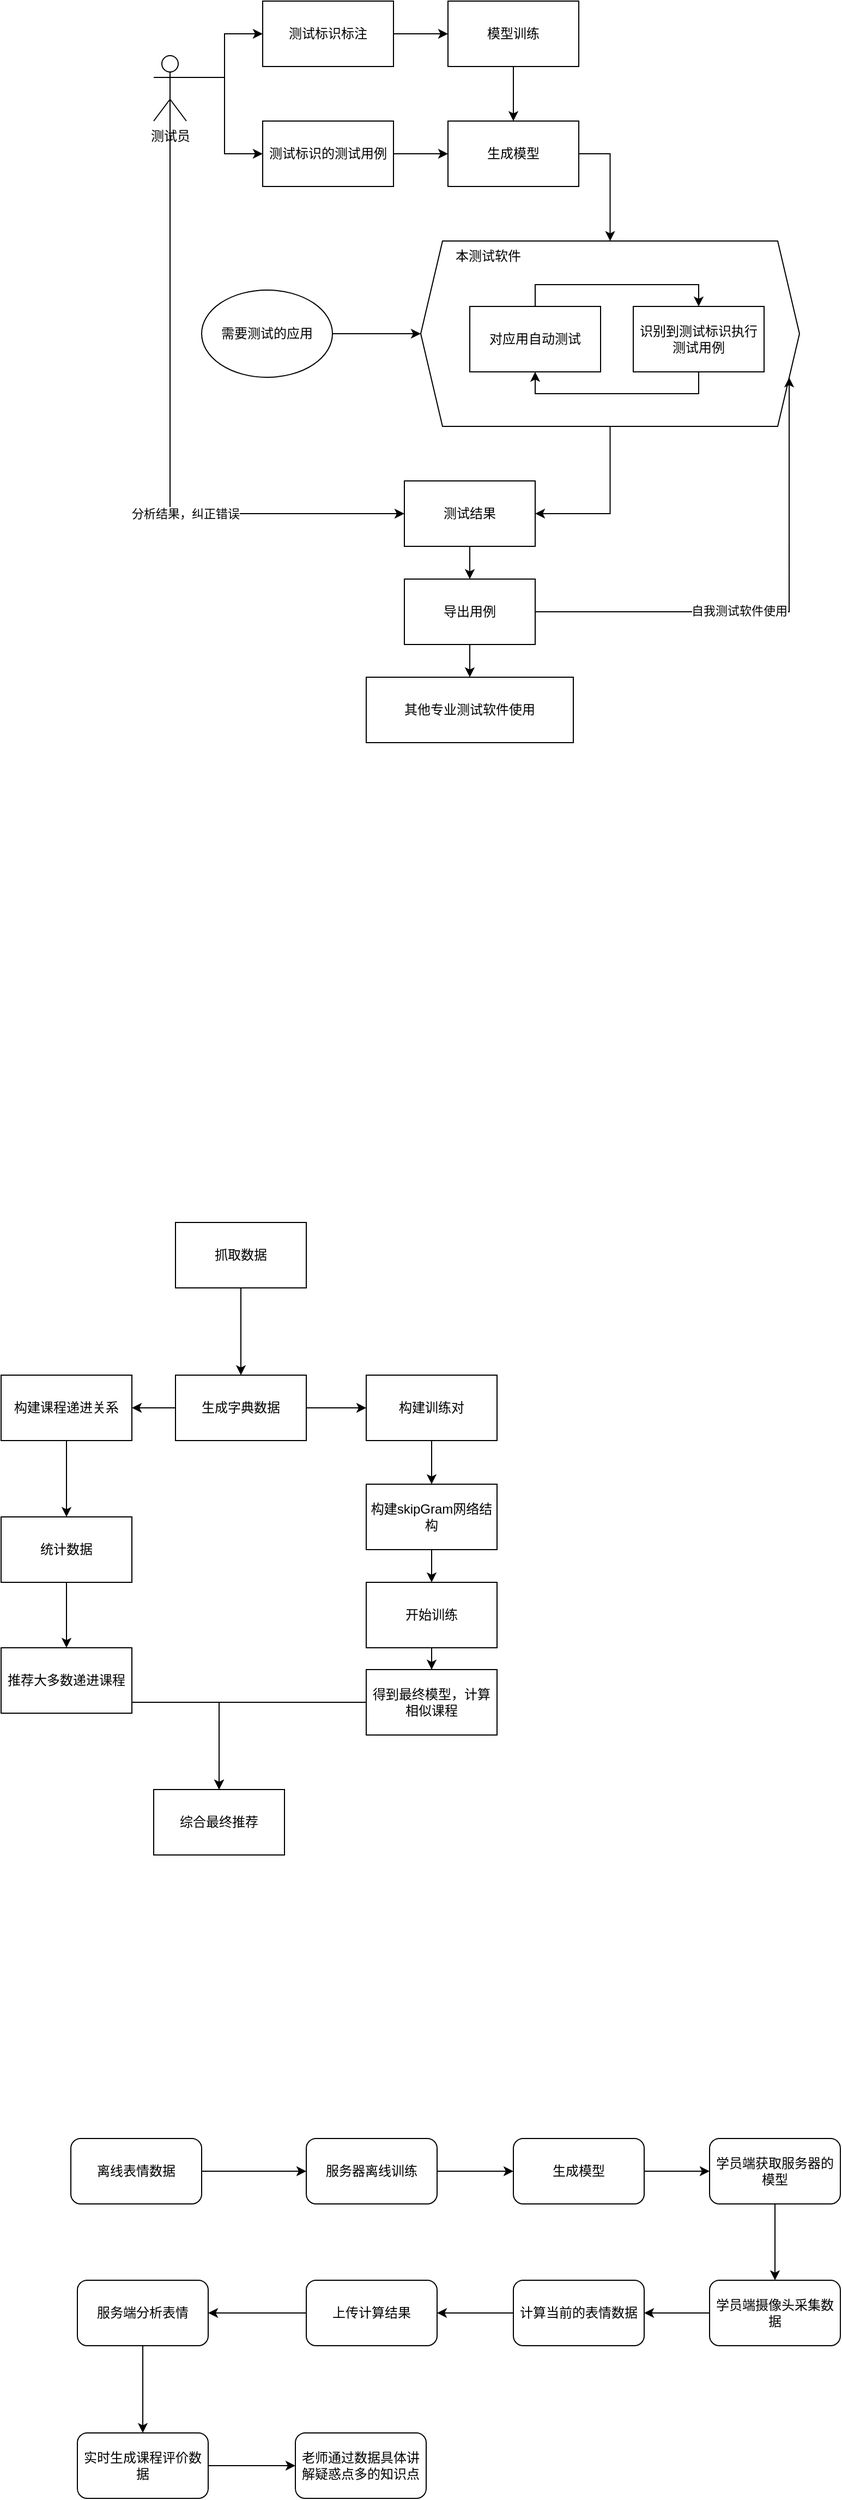 <mxfile version="15.2.9" type="github">
  <diagram id="BvmnmwPzsOyRWKRXNK94" name="Page-1">
    <mxGraphModel dx="946" dy="531" grid="1" gridSize="10" guides="1" tooltips="1" connect="1" arrows="1" fold="1" page="1" pageScale="1" pageWidth="827" pageHeight="1169" math="0" shadow="0">
      <root>
        <mxCell id="0" />
        <mxCell id="1" parent="0" />
        <mxCell id="qzhhvuBuF7rtKGdXVutf-93" value="" style="edgeStyle=orthogonalEdgeStyle;rounded=0;orthogonalLoop=1;jettySize=auto;html=1;" parent="1" source="qzhhvuBuF7rtKGdXVutf-94" target="qzhhvuBuF7rtKGdXVutf-103" edge="1">
          <mxGeometry relative="1" as="geometry" />
        </mxCell>
        <mxCell id="qzhhvuBuF7rtKGdXVutf-94" value="测试标识标注" style="rounded=0;whiteSpace=wrap;html=1;" parent="1" vertex="1">
          <mxGeometry x="350" y="140" width="120" height="60" as="geometry" />
        </mxCell>
        <mxCell id="qzhhvuBuF7rtKGdXVutf-95" value="" style="edgeStyle=orthogonalEdgeStyle;rounded=0;orthogonalLoop=1;jettySize=auto;html=1;" parent="1" source="qzhhvuBuF7rtKGdXVutf-96" target="qzhhvuBuF7rtKGdXVutf-105" edge="1">
          <mxGeometry relative="1" as="geometry" />
        </mxCell>
        <mxCell id="qzhhvuBuF7rtKGdXVutf-96" value="测试标识的测试用例" style="rounded=0;whiteSpace=wrap;html=1;" parent="1" vertex="1">
          <mxGeometry x="350" y="250" width="120" height="60" as="geometry" />
        </mxCell>
        <mxCell id="qzhhvuBuF7rtKGdXVutf-97" style="edgeStyle=orthogonalEdgeStyle;rounded=0;orthogonalLoop=1;jettySize=auto;html=1;exitX=1;exitY=0.333;exitDx=0;exitDy=0;exitPerimeter=0;entryX=0;entryY=0.5;entryDx=0;entryDy=0;" parent="1" source="qzhhvuBuF7rtKGdXVutf-101" target="qzhhvuBuF7rtKGdXVutf-94" edge="1">
          <mxGeometry relative="1" as="geometry" />
        </mxCell>
        <mxCell id="qzhhvuBuF7rtKGdXVutf-98" style="edgeStyle=orthogonalEdgeStyle;rounded=0;orthogonalLoop=1;jettySize=auto;html=1;exitX=1;exitY=0.333;exitDx=0;exitDy=0;exitPerimeter=0;entryX=0;entryY=0.5;entryDx=0;entryDy=0;" parent="1" source="qzhhvuBuF7rtKGdXVutf-101" target="qzhhvuBuF7rtKGdXVutf-96" edge="1">
          <mxGeometry relative="1" as="geometry" />
        </mxCell>
        <mxCell id="qzhhvuBuF7rtKGdXVutf-99" style="edgeStyle=orthogonalEdgeStyle;rounded=0;orthogonalLoop=1;jettySize=auto;html=1;exitX=0.5;exitY=0.5;exitDx=0;exitDy=0;exitPerimeter=0;entryX=0;entryY=0.5;entryDx=0;entryDy=0;" parent="1" source="qzhhvuBuF7rtKGdXVutf-101" target="qzhhvuBuF7rtKGdXVutf-115" edge="1">
          <mxGeometry relative="1" as="geometry">
            <Array as="points">
              <mxPoint x="265" y="610" />
            </Array>
          </mxGeometry>
        </mxCell>
        <mxCell id="qzhhvuBuF7rtKGdXVutf-100" value="分析结果，纠正错误" style="edgeLabel;html=1;align=center;verticalAlign=middle;resizable=0;points=[];" parent="qzhhvuBuF7rtKGdXVutf-99" vertex="1" connectable="0">
          <mxGeometry x="0.335" relative="1" as="geometry">
            <mxPoint as="offset" />
          </mxGeometry>
        </mxCell>
        <mxCell id="qzhhvuBuF7rtKGdXVutf-101" value="测试员" style="shape=umlActor;verticalLabelPosition=bottom;verticalAlign=top;html=1;outlineConnect=0;" parent="1" vertex="1">
          <mxGeometry x="250" y="190" width="30" height="60" as="geometry" />
        </mxCell>
        <mxCell id="qzhhvuBuF7rtKGdXVutf-102" value="" style="edgeStyle=orthogonalEdgeStyle;rounded=0;orthogonalLoop=1;jettySize=auto;html=1;" parent="1" source="qzhhvuBuF7rtKGdXVutf-103" target="qzhhvuBuF7rtKGdXVutf-105" edge="1">
          <mxGeometry relative="1" as="geometry" />
        </mxCell>
        <mxCell id="qzhhvuBuF7rtKGdXVutf-103" value="模型训练" style="rounded=0;whiteSpace=wrap;html=1;" parent="1" vertex="1">
          <mxGeometry x="520" y="140" width="120" height="60" as="geometry" />
        </mxCell>
        <mxCell id="qzhhvuBuF7rtKGdXVutf-104" value="" style="edgeStyle=orthogonalEdgeStyle;rounded=0;orthogonalLoop=1;jettySize=auto;html=1;exitX=1;exitY=0.5;exitDx=0;exitDy=0;" parent="1" source="qzhhvuBuF7rtKGdXVutf-105" target="qzhhvuBuF7rtKGdXVutf-107" edge="1">
          <mxGeometry relative="1" as="geometry" />
        </mxCell>
        <mxCell id="qzhhvuBuF7rtKGdXVutf-105" value="生成模型" style="whiteSpace=wrap;html=1;rounded=0;" parent="1" vertex="1">
          <mxGeometry x="520" y="250" width="120" height="60" as="geometry" />
        </mxCell>
        <mxCell id="qzhhvuBuF7rtKGdXVutf-106" value="" style="edgeStyle=orthogonalEdgeStyle;rounded=0;orthogonalLoop=1;jettySize=auto;html=1;entryX=1;entryY=0.5;entryDx=0;entryDy=0;" parent="1" source="qzhhvuBuF7rtKGdXVutf-107" target="qzhhvuBuF7rtKGdXVutf-115" edge="1">
          <mxGeometry relative="1" as="geometry" />
        </mxCell>
        <mxCell id="qzhhvuBuF7rtKGdXVutf-107" value="&amp;nbsp; &amp;nbsp; &amp;nbsp; &amp;nbsp; &amp;nbsp;本测试软件" style="shape=hexagon;perimeter=hexagonPerimeter2;whiteSpace=wrap;html=1;fixedSize=1;align=left;verticalAlign=top;" parent="1" vertex="1">
          <mxGeometry x="495" y="360" width="347.5" height="170" as="geometry" />
        </mxCell>
        <mxCell id="qzhhvuBuF7rtKGdXVutf-108" style="edgeStyle=orthogonalEdgeStyle;rounded=0;orthogonalLoop=1;jettySize=auto;html=1;exitX=0.5;exitY=0;exitDx=0;exitDy=0;entryX=0.5;entryY=0;entryDx=0;entryDy=0;" parent="1" source="qzhhvuBuF7rtKGdXVutf-109" target="qzhhvuBuF7rtKGdXVutf-111" edge="1">
          <mxGeometry relative="1" as="geometry" />
        </mxCell>
        <mxCell id="qzhhvuBuF7rtKGdXVutf-109" value="对应用自动测试" style="whiteSpace=wrap;html=1;rounded=0;" parent="1" vertex="1">
          <mxGeometry x="540" y="420" width="120" height="60" as="geometry" />
        </mxCell>
        <mxCell id="qzhhvuBuF7rtKGdXVutf-110" style="edgeStyle=orthogonalEdgeStyle;rounded=0;orthogonalLoop=1;jettySize=auto;html=1;exitX=0.5;exitY=1;exitDx=0;exitDy=0;entryX=0.5;entryY=1;entryDx=0;entryDy=0;" parent="1" source="qzhhvuBuF7rtKGdXVutf-111" target="qzhhvuBuF7rtKGdXVutf-109" edge="1">
          <mxGeometry relative="1" as="geometry" />
        </mxCell>
        <mxCell id="qzhhvuBuF7rtKGdXVutf-111" value="识别到测试标识执行测试用例" style="whiteSpace=wrap;html=1;rounded=0;" parent="1" vertex="1">
          <mxGeometry x="690" y="420" width="120" height="60" as="geometry" />
        </mxCell>
        <mxCell id="qzhhvuBuF7rtKGdXVutf-112" style="edgeStyle=orthogonalEdgeStyle;rounded=0;orthogonalLoop=1;jettySize=auto;html=1;" parent="1" source="qzhhvuBuF7rtKGdXVutf-121" target="qzhhvuBuF7rtKGdXVutf-107" edge="1">
          <mxGeometry relative="1" as="geometry">
            <mxPoint x="430" y="445" as="sourcePoint" />
          </mxGeometry>
        </mxCell>
        <mxCell id="qzhhvuBuF7rtKGdXVutf-114" value="" style="edgeStyle=orthogonalEdgeStyle;rounded=0;orthogonalLoop=1;jettySize=auto;html=1;" parent="1" source="qzhhvuBuF7rtKGdXVutf-115" target="qzhhvuBuF7rtKGdXVutf-119" edge="1">
          <mxGeometry relative="1" as="geometry" />
        </mxCell>
        <mxCell id="qzhhvuBuF7rtKGdXVutf-115" value="测试结果" style="whiteSpace=wrap;html=1;align=center;verticalAlign=middle;" parent="1" vertex="1">
          <mxGeometry x="480" y="580" width="120" height="60" as="geometry" />
        </mxCell>
        <mxCell id="qzhhvuBuF7rtKGdXVutf-116" value="" style="edgeStyle=orthogonalEdgeStyle;rounded=0;orthogonalLoop=1;jettySize=auto;html=1;" parent="1" source="qzhhvuBuF7rtKGdXVutf-119" target="qzhhvuBuF7rtKGdXVutf-120" edge="1">
          <mxGeometry relative="1" as="geometry" />
        </mxCell>
        <mxCell id="qzhhvuBuF7rtKGdXVutf-117" style="edgeStyle=orthogonalEdgeStyle;rounded=0;orthogonalLoop=1;jettySize=auto;html=1;exitX=1;exitY=0.5;exitDx=0;exitDy=0;entryX=1;entryY=0.75;entryDx=0;entryDy=0;" parent="1" source="qzhhvuBuF7rtKGdXVutf-119" target="qzhhvuBuF7rtKGdXVutf-107" edge="1">
          <mxGeometry relative="1" as="geometry" />
        </mxCell>
        <mxCell id="qzhhvuBuF7rtKGdXVutf-118" value="自我测试软件使用" style="edgeLabel;html=1;align=center;verticalAlign=middle;resizable=0;points=[];" parent="qzhhvuBuF7rtKGdXVutf-117" vertex="1" connectable="0">
          <mxGeometry x="-0.164" y="1" relative="1" as="geometry">
            <mxPoint as="offset" />
          </mxGeometry>
        </mxCell>
        <mxCell id="qzhhvuBuF7rtKGdXVutf-119" value="导出用例" style="whiteSpace=wrap;html=1;" parent="1" vertex="1">
          <mxGeometry x="480" y="670" width="120" height="60" as="geometry" />
        </mxCell>
        <mxCell id="qzhhvuBuF7rtKGdXVutf-120" value="其他专业测试软件使用" style="whiteSpace=wrap;html=1;" parent="1" vertex="1">
          <mxGeometry x="445" y="760" width="190" height="60" as="geometry" />
        </mxCell>
        <mxCell id="qzhhvuBuF7rtKGdXVutf-121" value="&lt;span&gt;需要测试的应用&lt;/span&gt;" style="ellipse;whiteSpace=wrap;html=1;" parent="1" vertex="1">
          <mxGeometry x="294" y="405" width="120" height="80" as="geometry" />
        </mxCell>
        <mxCell id="FgPzwGsgEw1WV9atiQHV-3" value="" style="edgeStyle=orthogonalEdgeStyle;rounded=0;orthogonalLoop=1;jettySize=auto;html=1;" parent="1" source="FgPzwGsgEw1WV9atiQHV-1" target="FgPzwGsgEw1WV9atiQHV-2" edge="1">
          <mxGeometry relative="1" as="geometry" />
        </mxCell>
        <mxCell id="FgPzwGsgEw1WV9atiQHV-1" value="抓取数据" style="rounded=0;whiteSpace=wrap;html=1;" parent="1" vertex="1">
          <mxGeometry x="270" y="1260" width="120" height="60" as="geometry" />
        </mxCell>
        <mxCell id="FgPzwGsgEw1WV9atiQHV-5" value="" style="edgeStyle=orthogonalEdgeStyle;rounded=0;orthogonalLoop=1;jettySize=auto;html=1;" parent="1" source="FgPzwGsgEw1WV9atiQHV-2" target="FgPzwGsgEw1WV9atiQHV-4" edge="1">
          <mxGeometry relative="1" as="geometry" />
        </mxCell>
        <mxCell id="FgPzwGsgEw1WV9atiQHV-15" value="" style="edgeStyle=orthogonalEdgeStyle;rounded=0;orthogonalLoop=1;jettySize=auto;html=1;" parent="1" source="FgPzwGsgEw1WV9atiQHV-2" target="FgPzwGsgEw1WV9atiQHV-14" edge="1">
          <mxGeometry relative="1" as="geometry" />
        </mxCell>
        <mxCell id="FgPzwGsgEw1WV9atiQHV-2" value="生成字典数据" style="rounded=0;whiteSpace=wrap;html=1;" parent="1" vertex="1">
          <mxGeometry x="270" y="1400" width="120" height="60" as="geometry" />
        </mxCell>
        <mxCell id="FgPzwGsgEw1WV9atiQHV-9" value="" style="edgeStyle=orthogonalEdgeStyle;rounded=0;orthogonalLoop=1;jettySize=auto;html=1;" parent="1" source="FgPzwGsgEw1WV9atiQHV-4" target="FgPzwGsgEw1WV9atiQHV-8" edge="1">
          <mxGeometry relative="1" as="geometry" />
        </mxCell>
        <mxCell id="FgPzwGsgEw1WV9atiQHV-4" value="构建训练对" style="rounded=0;whiteSpace=wrap;html=1;" parent="1" vertex="1">
          <mxGeometry x="445" y="1400" width="120" height="60" as="geometry" />
        </mxCell>
        <mxCell id="FgPzwGsgEw1WV9atiQHV-11" value="" style="edgeStyle=orthogonalEdgeStyle;rounded=0;orthogonalLoop=1;jettySize=auto;html=1;" parent="1" source="FgPzwGsgEw1WV9atiQHV-8" target="FgPzwGsgEw1WV9atiQHV-10" edge="1">
          <mxGeometry relative="1" as="geometry" />
        </mxCell>
        <mxCell id="FgPzwGsgEw1WV9atiQHV-8" value="构建skipGram网络结构" style="rounded=0;whiteSpace=wrap;html=1;" parent="1" vertex="1">
          <mxGeometry x="445" y="1500" width="120" height="60" as="geometry" />
        </mxCell>
        <mxCell id="FgPzwGsgEw1WV9atiQHV-13" value="" style="edgeStyle=orthogonalEdgeStyle;rounded=0;orthogonalLoop=1;jettySize=auto;html=1;" parent="1" source="FgPzwGsgEw1WV9atiQHV-10" target="FgPzwGsgEw1WV9atiQHV-12" edge="1">
          <mxGeometry relative="1" as="geometry" />
        </mxCell>
        <mxCell id="FgPzwGsgEw1WV9atiQHV-10" value="开始训练" style="rounded=0;whiteSpace=wrap;html=1;" parent="1" vertex="1">
          <mxGeometry x="445" y="1590" width="120" height="60" as="geometry" />
        </mxCell>
        <mxCell id="FgPzwGsgEw1WV9atiQHV-22" style="edgeStyle=orthogonalEdgeStyle;rounded=0;orthogonalLoop=1;jettySize=auto;html=1;entryX=0.5;entryY=0;entryDx=0;entryDy=0;" parent="1" source="FgPzwGsgEw1WV9atiQHV-12" target="FgPzwGsgEw1WV9atiQHV-20" edge="1">
          <mxGeometry relative="1" as="geometry">
            <mxPoint x="340" y="1780" as="targetPoint" />
            <Array as="points">
              <mxPoint x="310" y="1700" />
            </Array>
          </mxGeometry>
        </mxCell>
        <mxCell id="FgPzwGsgEw1WV9atiQHV-12" value="得到最终模型，计算相似课程" style="rounded=0;whiteSpace=wrap;html=1;" parent="1" vertex="1">
          <mxGeometry x="445" y="1670" width="120" height="60" as="geometry" />
        </mxCell>
        <mxCell id="FgPzwGsgEw1WV9atiQHV-17" value="" style="edgeStyle=orthogonalEdgeStyle;rounded=0;orthogonalLoop=1;jettySize=auto;html=1;" parent="1" source="FgPzwGsgEw1WV9atiQHV-14" target="FgPzwGsgEw1WV9atiQHV-16" edge="1">
          <mxGeometry relative="1" as="geometry" />
        </mxCell>
        <mxCell id="FgPzwGsgEw1WV9atiQHV-14" value="构建课程递进关系" style="rounded=0;whiteSpace=wrap;html=1;" parent="1" vertex="1">
          <mxGeometry x="110" y="1400" width="120" height="60" as="geometry" />
        </mxCell>
        <mxCell id="FgPzwGsgEw1WV9atiQHV-19" value="" style="edgeStyle=orthogonalEdgeStyle;rounded=0;orthogonalLoop=1;jettySize=auto;html=1;" parent="1" source="FgPzwGsgEw1WV9atiQHV-16" target="FgPzwGsgEw1WV9atiQHV-18" edge="1">
          <mxGeometry relative="1" as="geometry" />
        </mxCell>
        <mxCell id="FgPzwGsgEw1WV9atiQHV-16" value="统计数据" style="rounded=0;whiteSpace=wrap;html=1;" parent="1" vertex="1">
          <mxGeometry x="110" y="1530" width="120" height="60" as="geometry" />
        </mxCell>
        <mxCell id="FgPzwGsgEw1WV9atiQHV-21" value="" style="edgeStyle=orthogonalEdgeStyle;rounded=0;orthogonalLoop=1;jettySize=auto;html=1;" parent="1" source="FgPzwGsgEw1WV9atiQHV-18" target="FgPzwGsgEw1WV9atiQHV-20" edge="1">
          <mxGeometry relative="1" as="geometry">
            <Array as="points">
              <mxPoint x="310" y="1700" />
            </Array>
          </mxGeometry>
        </mxCell>
        <mxCell id="FgPzwGsgEw1WV9atiQHV-18" value="推荐大多数递进课程" style="rounded=0;whiteSpace=wrap;html=1;" parent="1" vertex="1">
          <mxGeometry x="110" y="1650" width="120" height="60" as="geometry" />
        </mxCell>
        <mxCell id="FgPzwGsgEw1WV9atiQHV-20" value="综合最终推荐" style="rounded=0;whiteSpace=wrap;html=1;" parent="1" vertex="1">
          <mxGeometry x="250" y="1780" width="120" height="60" as="geometry" />
        </mxCell>
        <mxCell id="V5bHoIMc3ekC5QYiXzVF-5" value="" style="edgeStyle=orthogonalEdgeStyle;rounded=0;orthogonalLoop=1;jettySize=auto;html=1;" parent="1" source="V5bHoIMc3ekC5QYiXzVF-1" target="V5bHoIMc3ekC5QYiXzVF-4" edge="1">
          <mxGeometry relative="1" as="geometry" />
        </mxCell>
        <mxCell id="V5bHoIMc3ekC5QYiXzVF-1" value="服务器离线训练" style="rounded=1;whiteSpace=wrap;html=1;" parent="1" vertex="1">
          <mxGeometry x="390" y="2100" width="120" height="60" as="geometry" />
        </mxCell>
        <mxCell id="V5bHoIMc3ekC5QYiXzVF-3" value="" style="edgeStyle=orthogonalEdgeStyle;rounded=0;orthogonalLoop=1;jettySize=auto;html=1;" parent="1" source="V5bHoIMc3ekC5QYiXzVF-2" target="V5bHoIMc3ekC5QYiXzVF-1" edge="1">
          <mxGeometry relative="1" as="geometry" />
        </mxCell>
        <mxCell id="V5bHoIMc3ekC5QYiXzVF-2" value="离线表情数据" style="rounded=1;whiteSpace=wrap;html=1;" parent="1" vertex="1">
          <mxGeometry x="174" y="2100" width="120" height="60" as="geometry" />
        </mxCell>
        <mxCell id="4NYY5tclWFkSQuJX4EGY-3" style="edgeStyle=orthogonalEdgeStyle;rounded=0;orthogonalLoop=1;jettySize=auto;html=1;" edge="1" parent="1" source="V5bHoIMc3ekC5QYiXzVF-4" target="V5bHoIMc3ekC5QYiXzVF-8">
          <mxGeometry relative="1" as="geometry" />
        </mxCell>
        <mxCell id="V5bHoIMc3ekC5QYiXzVF-4" value="生成模型" style="rounded=1;whiteSpace=wrap;html=1;" parent="1" vertex="1">
          <mxGeometry x="580" y="2100" width="120" height="60" as="geometry" />
        </mxCell>
        <mxCell id="V5bHoIMc3ekC5QYiXzVF-12" value="" style="edgeStyle=orthogonalEdgeStyle;rounded=0;orthogonalLoop=1;jettySize=auto;html=1;" parent="1" source="V5bHoIMc3ekC5QYiXzVF-6" target="V5bHoIMc3ekC5QYiXzVF-11" edge="1">
          <mxGeometry relative="1" as="geometry" />
        </mxCell>
        <mxCell id="V5bHoIMc3ekC5QYiXzVF-6" value="学员端摄像头采集数据" style="rounded=1;whiteSpace=wrap;html=1;" parent="1" vertex="1">
          <mxGeometry x="760" y="2230" width="120" height="60" as="geometry" />
        </mxCell>
        <mxCell id="V5bHoIMc3ekC5QYiXzVF-10" value="" style="edgeStyle=orthogonalEdgeStyle;rounded=0;orthogonalLoop=1;jettySize=auto;html=1;" parent="1" source="V5bHoIMc3ekC5QYiXzVF-8" target="V5bHoIMc3ekC5QYiXzVF-6" edge="1">
          <mxGeometry relative="1" as="geometry" />
        </mxCell>
        <mxCell id="V5bHoIMc3ekC5QYiXzVF-8" value="学员端获取服务器的模型" style="rounded=1;whiteSpace=wrap;html=1;" parent="1" vertex="1">
          <mxGeometry x="760" y="2100" width="120" height="60" as="geometry" />
        </mxCell>
        <mxCell id="V5bHoIMc3ekC5QYiXzVF-14" value="" style="edgeStyle=orthogonalEdgeStyle;rounded=0;orthogonalLoop=1;jettySize=auto;html=1;" parent="1" source="V5bHoIMc3ekC5QYiXzVF-11" target="V5bHoIMc3ekC5QYiXzVF-13" edge="1">
          <mxGeometry relative="1" as="geometry" />
        </mxCell>
        <mxCell id="V5bHoIMc3ekC5QYiXzVF-11" value="计算当前的表情数据" style="rounded=1;whiteSpace=wrap;html=1;" parent="1" vertex="1">
          <mxGeometry x="580" y="2230" width="120" height="60" as="geometry" />
        </mxCell>
        <mxCell id="4NYY5tclWFkSQuJX4EGY-2" value="" style="edgeStyle=orthogonalEdgeStyle;rounded=0;orthogonalLoop=1;jettySize=auto;html=1;" edge="1" parent="1" source="V5bHoIMc3ekC5QYiXzVF-13" target="4NYY5tclWFkSQuJX4EGY-1">
          <mxGeometry relative="1" as="geometry" />
        </mxCell>
        <mxCell id="V5bHoIMc3ekC5QYiXzVF-13" value="上传计算结果" style="rounded=1;whiteSpace=wrap;html=1;" parent="1" vertex="1">
          <mxGeometry x="390" y="2230" width="120" height="60" as="geometry" />
        </mxCell>
        <mxCell id="4NYY5tclWFkSQuJX4EGY-5" value="" style="edgeStyle=orthogonalEdgeStyle;rounded=0;orthogonalLoop=1;jettySize=auto;html=1;" edge="1" parent="1" source="4NYY5tclWFkSQuJX4EGY-1" target="4NYY5tclWFkSQuJX4EGY-4">
          <mxGeometry relative="1" as="geometry" />
        </mxCell>
        <mxCell id="4NYY5tclWFkSQuJX4EGY-1" value="服务端分析表情" style="rounded=1;whiteSpace=wrap;html=1;" vertex="1" parent="1">
          <mxGeometry x="180" y="2230" width="120" height="60" as="geometry" />
        </mxCell>
        <mxCell id="4NYY5tclWFkSQuJX4EGY-7" value="" style="edgeStyle=orthogonalEdgeStyle;rounded=0;orthogonalLoop=1;jettySize=auto;html=1;" edge="1" parent="1" source="4NYY5tclWFkSQuJX4EGY-4" target="4NYY5tclWFkSQuJX4EGY-6">
          <mxGeometry relative="1" as="geometry" />
        </mxCell>
        <mxCell id="4NYY5tclWFkSQuJX4EGY-4" value="实时生成课程评价数据" style="rounded=1;whiteSpace=wrap;html=1;" vertex="1" parent="1">
          <mxGeometry x="180" y="2370" width="120" height="60" as="geometry" />
        </mxCell>
        <mxCell id="4NYY5tclWFkSQuJX4EGY-6" value="老师通过数据具体讲解疑惑点多的知识点" style="rounded=1;whiteSpace=wrap;html=1;" vertex="1" parent="1">
          <mxGeometry x="380" y="2370" width="120" height="60" as="geometry" />
        </mxCell>
      </root>
    </mxGraphModel>
  </diagram>
</mxfile>
